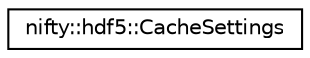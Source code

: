 digraph "Graphical Class Hierarchy"
{
  edge [fontname="Helvetica",fontsize="10",labelfontname="Helvetica",labelfontsize="10"];
  node [fontname="Helvetica",fontsize="10",shape=record];
  rankdir="LR";
  Node1 [label="nifty::hdf5::CacheSettings",height=0.2,width=0.4,color="black", fillcolor="white", style="filled",URL="$structnifty_1_1hdf5_1_1CacheSettings.html"];
}

